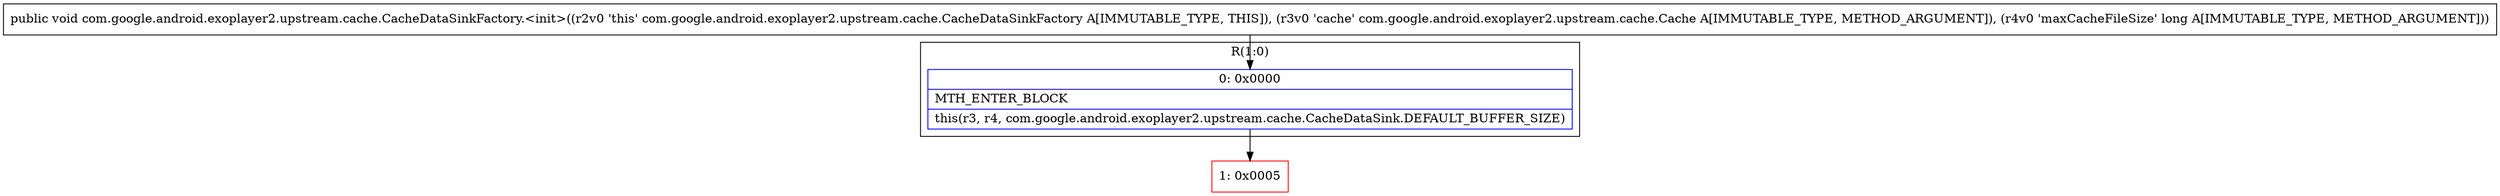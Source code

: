 digraph "CFG forcom.google.android.exoplayer2.upstream.cache.CacheDataSinkFactory.\<init\>(Lcom\/google\/android\/exoplayer2\/upstream\/cache\/Cache;J)V" {
subgraph cluster_Region_1466182318 {
label = "R(1:0)";
node [shape=record,color=blue];
Node_0 [shape=record,label="{0\:\ 0x0000|MTH_ENTER_BLOCK\l|this(r3, r4, com.google.android.exoplayer2.upstream.cache.CacheDataSink.DEFAULT_BUFFER_SIZE)\l}"];
}
Node_1 [shape=record,color=red,label="{1\:\ 0x0005}"];
MethodNode[shape=record,label="{public void com.google.android.exoplayer2.upstream.cache.CacheDataSinkFactory.\<init\>((r2v0 'this' com.google.android.exoplayer2.upstream.cache.CacheDataSinkFactory A[IMMUTABLE_TYPE, THIS]), (r3v0 'cache' com.google.android.exoplayer2.upstream.cache.Cache A[IMMUTABLE_TYPE, METHOD_ARGUMENT]), (r4v0 'maxCacheFileSize' long A[IMMUTABLE_TYPE, METHOD_ARGUMENT])) }"];
MethodNode -> Node_0;
Node_0 -> Node_1;
}

